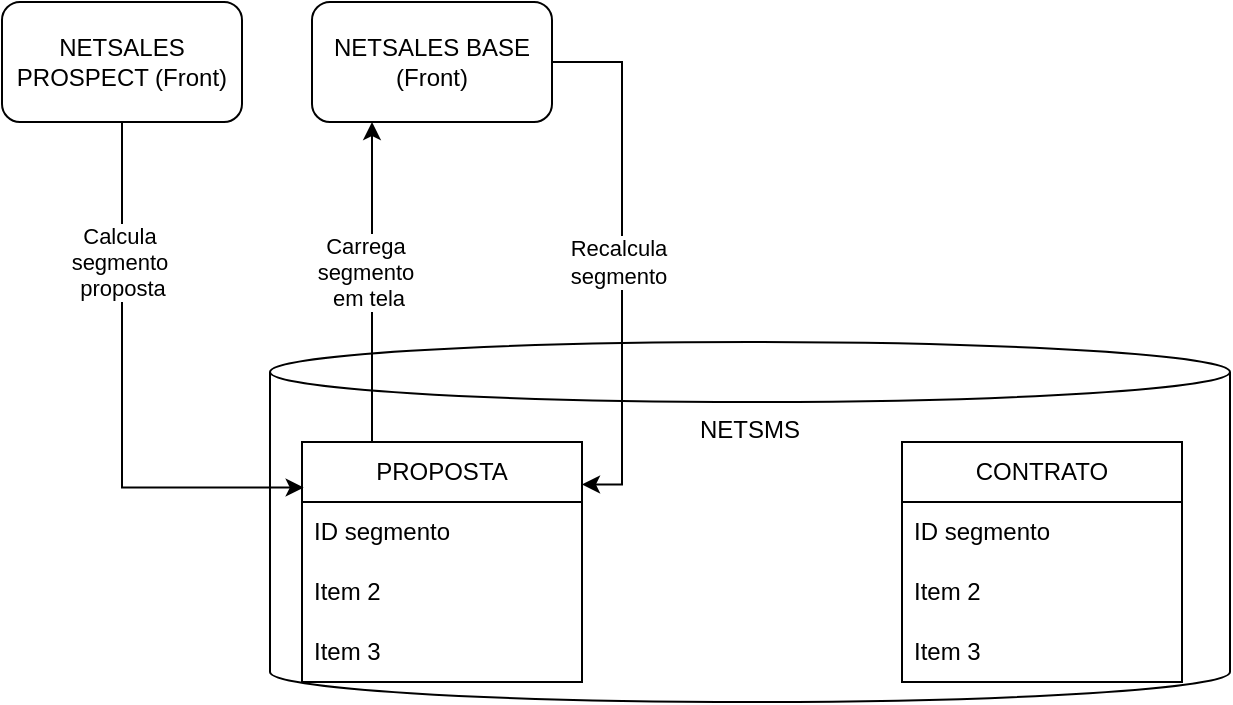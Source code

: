 <mxfile version="26.0.9">
  <diagram name="Página-1" id="RY3dJ3DXpTmM6bJiYShF">
    <mxGraphModel dx="1050" dy="522" grid="1" gridSize="10" guides="1" tooltips="1" connect="1" arrows="1" fold="1" page="1" pageScale="1" pageWidth="827" pageHeight="1169" math="0" shadow="0">
      <root>
        <mxCell id="0" />
        <mxCell id="1" parent="0" />
        <mxCell id="IjeBGspVQaXuw-QYNdMY-2" value="NETSMS" style="shape=cylinder3;whiteSpace=wrap;html=1;boundedLbl=1;backgroundOutline=1;size=15;verticalAlign=top;" vertex="1" parent="1">
          <mxGeometry x="174" y="190" width="480" height="180" as="geometry" />
        </mxCell>
        <mxCell id="IjeBGspVQaXuw-QYNdMY-1" value="NETSALES PROSPECT (Front)" style="rounded=1;whiteSpace=wrap;html=1;" vertex="1" parent="1">
          <mxGeometry x="40" y="20" width="120" height="60" as="geometry" />
        </mxCell>
        <mxCell id="IjeBGspVQaXuw-QYNdMY-16" style="edgeStyle=orthogonalEdgeStyle;rounded=0;orthogonalLoop=1;jettySize=auto;html=1;entryX=0.25;entryY=1;entryDx=0;entryDy=0;exitX=0.25;exitY=0;exitDx=0;exitDy=0;" edge="1" parent="1" source="IjeBGspVQaXuw-QYNdMY-3" target="IjeBGspVQaXuw-QYNdMY-15">
          <mxGeometry relative="1" as="geometry" />
        </mxCell>
        <mxCell id="IjeBGspVQaXuw-QYNdMY-17" value="Carrega&amp;nbsp;&lt;div&gt;segmento&amp;nbsp;&lt;/div&gt;&lt;div&gt;em tela&lt;/div&gt;" style="edgeLabel;html=1;align=center;verticalAlign=middle;resizable=0;points=[];" vertex="1" connectable="0" parent="IjeBGspVQaXuw-QYNdMY-16">
          <mxGeometry x="0.065" y="2" relative="1" as="geometry">
            <mxPoint as="offset" />
          </mxGeometry>
        </mxCell>
        <mxCell id="IjeBGspVQaXuw-QYNdMY-3" value="PROPOSTA" style="swimlane;fontStyle=0;childLayout=stackLayout;horizontal=1;startSize=30;horizontalStack=0;resizeParent=1;resizeParentMax=0;resizeLast=0;collapsible=1;marginBottom=0;whiteSpace=wrap;html=1;" vertex="1" parent="1">
          <mxGeometry x="190" y="240" width="140" height="120" as="geometry" />
        </mxCell>
        <mxCell id="IjeBGspVQaXuw-QYNdMY-4" value="ID segmento" style="text;strokeColor=none;fillColor=none;align=left;verticalAlign=middle;spacingLeft=4;spacingRight=4;overflow=hidden;points=[[0,0.5],[1,0.5]];portConstraint=eastwest;rotatable=0;whiteSpace=wrap;html=1;" vertex="1" parent="IjeBGspVQaXuw-QYNdMY-3">
          <mxGeometry y="30" width="140" height="30" as="geometry" />
        </mxCell>
        <mxCell id="IjeBGspVQaXuw-QYNdMY-5" value="Item 2" style="text;strokeColor=none;fillColor=none;align=left;verticalAlign=middle;spacingLeft=4;spacingRight=4;overflow=hidden;points=[[0,0.5],[1,0.5]];portConstraint=eastwest;rotatable=0;whiteSpace=wrap;html=1;" vertex="1" parent="IjeBGspVQaXuw-QYNdMY-3">
          <mxGeometry y="60" width="140" height="30" as="geometry" />
        </mxCell>
        <mxCell id="IjeBGspVQaXuw-QYNdMY-6" value="Item 3" style="text;strokeColor=none;fillColor=none;align=left;verticalAlign=middle;spacingLeft=4;spacingRight=4;overflow=hidden;points=[[0,0.5],[1,0.5]];portConstraint=eastwest;rotatable=0;whiteSpace=wrap;html=1;" vertex="1" parent="IjeBGspVQaXuw-QYNdMY-3">
          <mxGeometry y="90" width="140" height="30" as="geometry" />
        </mxCell>
        <mxCell id="IjeBGspVQaXuw-QYNdMY-7" value="CONTRATO" style="swimlane;fontStyle=0;childLayout=stackLayout;horizontal=1;startSize=30;horizontalStack=0;resizeParent=1;resizeParentMax=0;resizeLast=0;collapsible=1;marginBottom=0;whiteSpace=wrap;html=1;" vertex="1" parent="1">
          <mxGeometry x="490" y="240" width="140" height="120" as="geometry" />
        </mxCell>
        <mxCell id="IjeBGspVQaXuw-QYNdMY-8" value="ID segmento" style="text;strokeColor=none;fillColor=none;align=left;verticalAlign=middle;spacingLeft=4;spacingRight=4;overflow=hidden;points=[[0,0.5],[1,0.5]];portConstraint=eastwest;rotatable=0;whiteSpace=wrap;html=1;" vertex="1" parent="IjeBGspVQaXuw-QYNdMY-7">
          <mxGeometry y="30" width="140" height="30" as="geometry" />
        </mxCell>
        <mxCell id="IjeBGspVQaXuw-QYNdMY-9" value="Item 2" style="text;strokeColor=none;fillColor=none;align=left;verticalAlign=middle;spacingLeft=4;spacingRight=4;overflow=hidden;points=[[0,0.5],[1,0.5]];portConstraint=eastwest;rotatable=0;whiteSpace=wrap;html=1;" vertex="1" parent="IjeBGspVQaXuw-QYNdMY-7">
          <mxGeometry y="60" width="140" height="30" as="geometry" />
        </mxCell>
        <mxCell id="IjeBGspVQaXuw-QYNdMY-10" value="Item 3" style="text;strokeColor=none;fillColor=none;align=left;verticalAlign=middle;spacingLeft=4;spacingRight=4;overflow=hidden;points=[[0,0.5],[1,0.5]];portConstraint=eastwest;rotatable=0;whiteSpace=wrap;html=1;" vertex="1" parent="IjeBGspVQaXuw-QYNdMY-7">
          <mxGeometry y="90" width="140" height="30" as="geometry" />
        </mxCell>
        <mxCell id="IjeBGspVQaXuw-QYNdMY-11" style="edgeStyle=orthogonalEdgeStyle;rounded=0;orthogonalLoop=1;jettySize=auto;html=1;entryX=0.006;entryY=0.19;entryDx=0;entryDy=0;exitX=0.5;exitY=1;exitDx=0;exitDy=0;entryPerimeter=0;" edge="1" parent="1" source="IjeBGspVQaXuw-QYNdMY-1" target="IjeBGspVQaXuw-QYNdMY-3">
          <mxGeometry relative="1" as="geometry" />
        </mxCell>
        <mxCell id="IjeBGspVQaXuw-QYNdMY-12" value="Calcula&amp;nbsp;&lt;div&gt;segmento&amp;nbsp;&lt;/div&gt;&lt;div&gt;proposta&lt;/div&gt;" style="edgeLabel;html=1;align=center;verticalAlign=middle;resizable=0;points=[];" vertex="1" connectable="0" parent="IjeBGspVQaXuw-QYNdMY-11">
          <mxGeometry x="-0.052" y="4" relative="1" as="geometry">
            <mxPoint x="-4" y="-60" as="offset" />
          </mxGeometry>
        </mxCell>
        <mxCell id="IjeBGspVQaXuw-QYNdMY-18" style="edgeStyle=orthogonalEdgeStyle;rounded=0;orthogonalLoop=1;jettySize=auto;html=1;exitX=1;exitY=0.5;exitDx=0;exitDy=0;entryX=1;entryY=0.177;entryDx=0;entryDy=0;entryPerimeter=0;" edge="1" parent="1" source="IjeBGspVQaXuw-QYNdMY-15" target="IjeBGspVQaXuw-QYNdMY-3">
          <mxGeometry relative="1" as="geometry">
            <mxPoint x="295" y="240" as="targetPoint" />
          </mxGeometry>
        </mxCell>
        <mxCell id="IjeBGspVQaXuw-QYNdMY-19" value="Recalcula&lt;div&gt;segmento&lt;/div&gt;" style="edgeLabel;html=1;align=center;verticalAlign=middle;resizable=0;points=[];" vertex="1" connectable="0" parent="IjeBGspVQaXuw-QYNdMY-18">
          <mxGeometry x="-0.205" y="-2" relative="1" as="geometry">
            <mxPoint y="29" as="offset" />
          </mxGeometry>
        </mxCell>
        <mxCell id="IjeBGspVQaXuw-QYNdMY-15" value="NETSALES BASE (Front)" style="rounded=1;whiteSpace=wrap;html=1;" vertex="1" parent="1">
          <mxGeometry x="195" y="20" width="120" height="60" as="geometry" />
        </mxCell>
      </root>
    </mxGraphModel>
  </diagram>
</mxfile>
